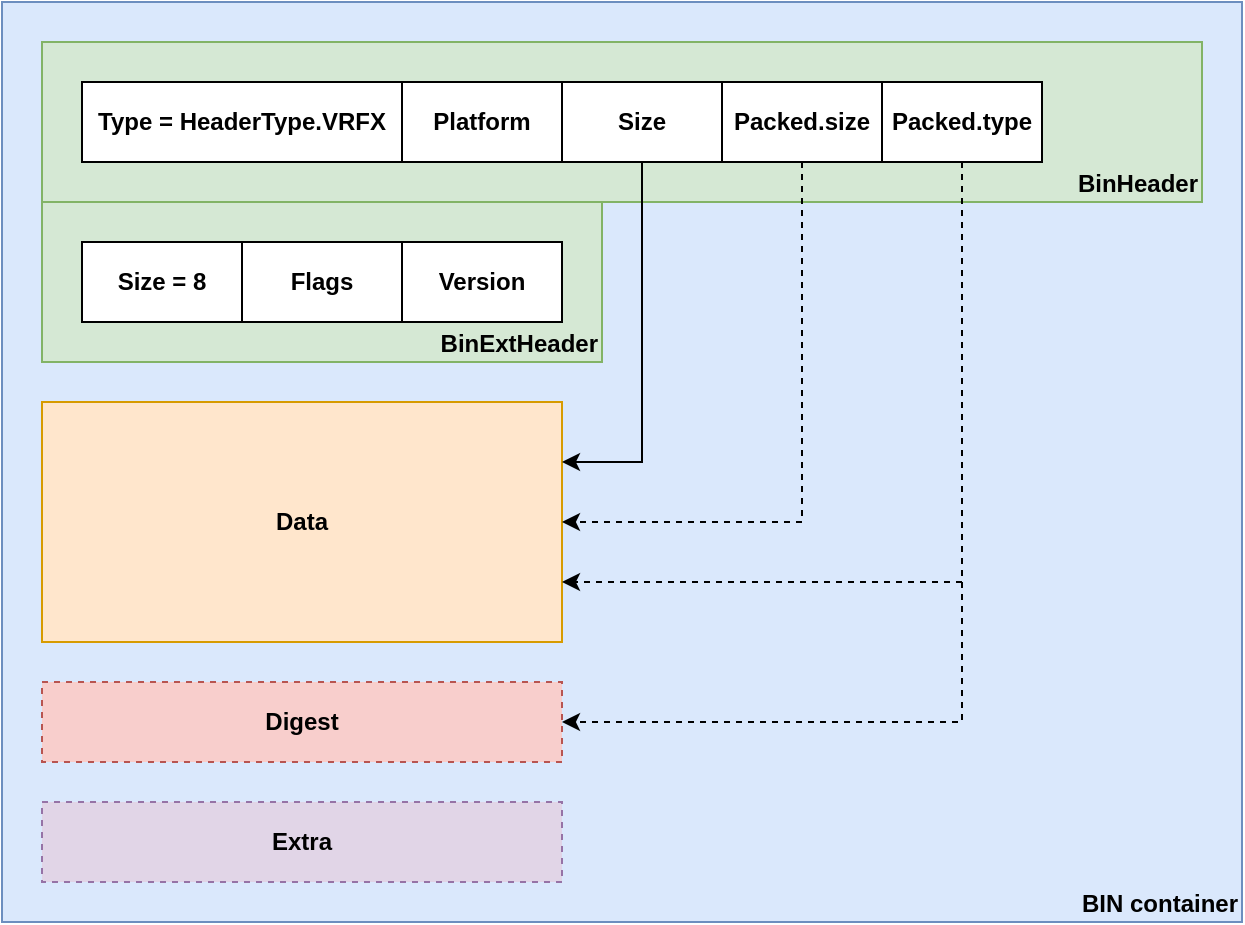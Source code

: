 <mxfile version="20.8.16" type="device"><diagram name="Page-1" id="F5joY2BmOa0gcvGcmGx3"><mxGraphModel dx="1131" dy="810" grid="1" gridSize="10" guides="1" tooltips="1" connect="1" arrows="1" fold="1" page="1" pageScale="1" pageWidth="1600" pageHeight="900" math="0" shadow="0"><root><mxCell id="0"/><mxCell id="1" parent="0"/><mxCell id="f_PoJI_ZIrE83fsZ3AQF-1" value="BIN container" style="rounded=0;whiteSpace=wrap;html=1;fillColor=#dae8fc;strokeColor=#6c8ebf;labelPosition=center;verticalLabelPosition=middle;align=right;verticalAlign=bottom;horizontal=1;fontStyle=1" parent="1" vertex="1"><mxGeometry x="60" y="60" width="620" height="460" as="geometry"/></mxCell><mxCell id="f_PoJI_ZIrE83fsZ3AQF-3" value="BinHeader" style="rounded=0;whiteSpace=wrap;html=1;fillColor=#d5e8d4;strokeColor=#82b366;fontStyle=1;labelPosition=center;verticalLabelPosition=middle;align=right;verticalAlign=bottom;" parent="1" vertex="1"><mxGeometry x="80" y="80" width="580" height="80" as="geometry"/></mxCell><mxCell id="f_PoJI_ZIrE83fsZ3AQF-4" value="Data" style="rounded=0;whiteSpace=wrap;html=1;fillColor=#ffe6cc;strokeColor=#d79b00;fontStyle=1;verticalAlign=middle;align=center;" parent="1" vertex="1"><mxGeometry x="80" y="260" width="260" height="120" as="geometry"/></mxCell><mxCell id="f_PoJI_ZIrE83fsZ3AQF-5" value="Digest" style="rounded=0;whiteSpace=wrap;html=1;fontStyle=1;fillColor=#f8cecc;strokeColor=#b85450;dashed=1;" parent="1" vertex="1"><mxGeometry x="80" y="400" width="260" height="40" as="geometry"/></mxCell><mxCell id="f_PoJI_ZIrE83fsZ3AQF-6" value="Extra" style="rounded=0;whiteSpace=wrap;html=1;fillColor=#e1d5e7;strokeColor=#9673a6;fontStyle=1;dashed=1;" parent="1" vertex="1"><mxGeometry x="80" y="460" width="260" height="40" as="geometry"/></mxCell><mxCell id="f_PoJI_ZIrE83fsZ3AQF-7" value="Type = HeaderType.VRFX" style="rounded=0;whiteSpace=wrap;html=1;fontStyle=1" parent="1" vertex="1"><mxGeometry x="100" y="100" width="160" height="40" as="geometry"/></mxCell><mxCell id="f_PoJI_ZIrE83fsZ3AQF-9" value="Platform" style="rounded=0;whiteSpace=wrap;html=1;fontStyle=1" parent="1" vertex="1"><mxGeometry x="260" y="100" width="80" height="40" as="geometry"/></mxCell><mxCell id="f_PoJI_ZIrE83fsZ3AQF-10" value="Size" style="rounded=0;whiteSpace=wrap;html=1;fontStyle=1" parent="1" vertex="1"><mxGeometry x="340" y="100" width="80" height="40" as="geometry"/></mxCell><mxCell id="f_PoJI_ZIrE83fsZ3AQF-11" value="Packed.size" style="rounded=0;whiteSpace=wrap;html=1;fontStyle=1" parent="1" vertex="1"><mxGeometry x="420" y="100" width="80" height="40" as="geometry"/></mxCell><mxCell id="f_PoJI_ZIrE83fsZ3AQF-12" value="Packed.type" style="rounded=0;whiteSpace=wrap;html=1;fontStyle=1" parent="1" vertex="1"><mxGeometry x="500" y="100" width="80" height="40" as="geometry"/></mxCell><mxCell id="f_PoJI_ZIrE83fsZ3AQF-14" value="" style="endArrow=classic;html=1;rounded=0;exitX=0.5;exitY=1;exitDx=0;exitDy=0;entryX=1;entryY=0.25;entryDx=0;entryDy=0;" parent="1" source="f_PoJI_ZIrE83fsZ3AQF-10" target="f_PoJI_ZIrE83fsZ3AQF-4" edge="1"><mxGeometry width="50" height="50" relative="1" as="geometry"><mxPoint x="420" y="570" as="sourcePoint"/><mxPoint x="470" y="520" as="targetPoint"/><Array as="points"><mxPoint x="380" y="290"/></Array></mxGeometry></mxCell><mxCell id="f_PoJI_ZIrE83fsZ3AQF-15" value="" style="endArrow=classic;html=1;rounded=0;dashed=1;exitX=0.5;exitY=1;exitDx=0;exitDy=0;entryX=1;entryY=0.5;entryDx=0;entryDy=0;" parent="1" source="f_PoJI_ZIrE83fsZ3AQF-11" target="f_PoJI_ZIrE83fsZ3AQF-4" edge="1"><mxGeometry width="50" height="50" relative="1" as="geometry"><mxPoint x="280" y="350" as="sourcePoint"/><mxPoint x="330" y="300" as="targetPoint"/><Array as="points"><mxPoint x="460" y="320"/></Array></mxGeometry></mxCell><mxCell id="f_PoJI_ZIrE83fsZ3AQF-16" value="" style="endArrow=classic;html=1;rounded=0;dashed=1;exitX=0.5;exitY=1;exitDx=0;exitDy=0;entryX=1;entryY=0.75;entryDx=0;entryDy=0;" parent="1" source="f_PoJI_ZIrE83fsZ3AQF-12" target="f_PoJI_ZIrE83fsZ3AQF-4" edge="1"><mxGeometry width="50" height="50" relative="1" as="geometry"><mxPoint x="450" y="350" as="sourcePoint"/><mxPoint x="500" y="300" as="targetPoint"/><Array as="points"><mxPoint x="540" y="350"/></Array></mxGeometry></mxCell><mxCell id="f_PoJI_ZIrE83fsZ3AQF-17" value="" style="endArrow=classic;html=1;rounded=0;dashed=1;exitX=0.5;exitY=1;exitDx=0;exitDy=0;entryX=1;entryY=0.5;entryDx=0;entryDy=0;" parent="1" source="f_PoJI_ZIrE83fsZ3AQF-12" target="f_PoJI_ZIrE83fsZ3AQF-5" edge="1"><mxGeometry width="50" height="50" relative="1" as="geometry"><mxPoint x="430" y="390" as="sourcePoint"/><mxPoint x="480" y="340" as="targetPoint"/><Array as="points"><mxPoint x="540" y="420"/></Array></mxGeometry></mxCell><mxCell id="f_PoJI_ZIrE83fsZ3AQF-18" value="BinExtHeader" style="rounded=0;whiteSpace=wrap;html=1;fillColor=#d5e8d4;strokeColor=#82b366;align=right;verticalAlign=bottom;fontStyle=1" parent="1" vertex="1"><mxGeometry x="80" y="160" width="280" height="80" as="geometry"/></mxCell><mxCell id="f_PoJI_ZIrE83fsZ3AQF-20" value="Flags" style="rounded=0;whiteSpace=wrap;html=1;fontStyle=1" parent="1" vertex="1"><mxGeometry x="180" y="180" width="80" height="40" as="geometry"/></mxCell><mxCell id="f_PoJI_ZIrE83fsZ3AQF-21" value="Size = 8" style="rounded=0;whiteSpace=wrap;html=1;fontStyle=1" parent="1" vertex="1"><mxGeometry x="100" y="180" width="80" height="40" as="geometry"/></mxCell><mxCell id="f_PoJI_ZIrE83fsZ3AQF-22" value="Version" style="rounded=0;whiteSpace=wrap;html=1;fontStyle=1" parent="1" vertex="1"><mxGeometry x="260" y="180" width="80" height="40" as="geometry"/></mxCell></root></mxGraphModel></diagram></mxfile>